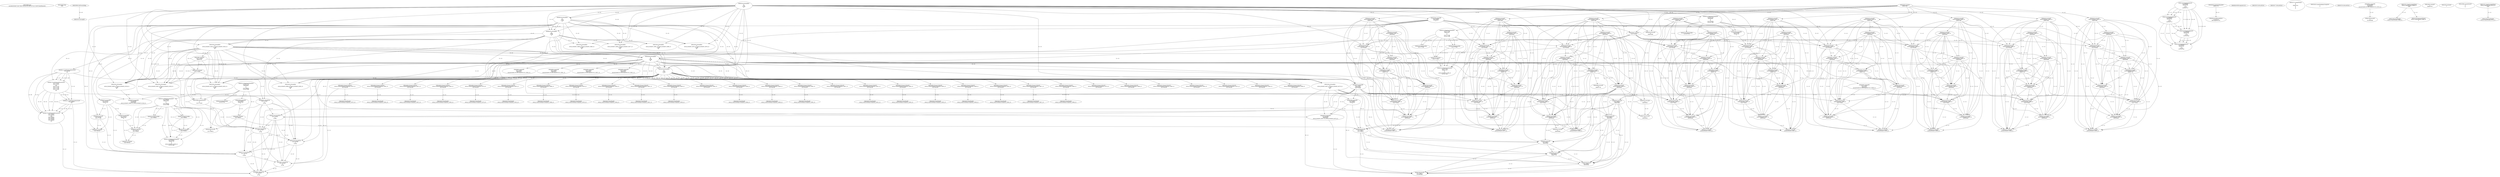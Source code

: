 // Global SCDG with merge call
digraph {
	0 [label="268454688.main
ea24b9d309480754b579b637844cee1b0148912670c47530f076b4bf0fea0405"]
	1 [label="268454699.Sleep
1000"]
	2 [label="268450908.GetProcessHeap
"]
	3 [label="268465424.VirtualAlloc
0
128
12288
4"]
	4 [label="268465190.RegOpenKeyExW
2147483650
268501000
0
131097
2147417172"]
	5 [label="268465489.wsprintfW
3221762048
268500964
0"]
	3 -> 5 [label="(0-->1)"]
	6 [label="268466183.VirtualAlloc
0
1024
12288
4"]
	3 -> 6 [label="(3-->3)"]
	3 -> 6 [label="(4-->4)"]
	7 [label="268466202.VirtualAlloc
0
3596
12288
4"]
	3 -> 7 [label="(3-->3)"]
	6 -> 7 [label="(3-->3)"]
	3 -> 7 [label="(4-->4)"]
	6 -> 7 [label="(4-->4)"]
	8 [label="268466212.GetWindowsDirectoryW
3221770240
256"]
	7 -> 8 [label="(0-->1)"]
	9 [label="268466270.GetVolumeInformationW
3221770240
3221770752
256
3221771776
3221771784
3221771780
3221771264
256"]
	7 -> 9 [label="(0-->1)"]
	8 -> 9 [label="(1-->1)"]
	8 -> 9 [label="(2-->3)"]
	8 -> 9 [label="(2-->8)"]
	10 [label="268465190.RegOpenKeyExW
2147483650
268501632
0
131097
2147417172"]
	4 -> 10 [label="(1-->1)"]
	4 -> 10 [label="(4-->4)"]
	4 -> 10 [label="(5-->5)"]
	11 [label="268466376.wsprintfW
3221766144
268501204
0"]
	6 -> 11 [label="(0-->1)"]
	12 [label="268466397.lstrcatW
3221766144
3221771788"]
	6 -> 12 [label="(0-->1)"]
	11 -> 12 [label="(1-->1)"]
	13 [label="268466409.GetModuleHandleW
268501752"]
	14 [label="268466416.GetProcAddress
270536744
RtlComputeCrc32"]
	13 -> 14 [label="(0-->1)"]
	15 [label="268466432.lstrlenW
3221766144"]
	6 -> 15 [label="(0-->1)"]
	11 -> 15 [label="(1-->1)"]
	12 -> 15 [label="(1-->1)"]
	16 [label="268466449.RtlComputeCrc32
"]
	17 [label="268466481.VirtualFree
3221770240
0
32768"]
	7 -> 17 [label="(0-->1)"]
	8 -> 17 [label="(1-->1)"]
	9 -> 17 [label="(1-->1)"]
	18 [label="268464882.lstrlenW
3221762048"]
	3 -> 18 [label="(0-->1)"]
	5 -> 18 [label="(1-->1)"]
	19 [label="268464893.lstrlenW
268497860"]
	20 [label="268453932.VirtualAlloc
0
retval_lstrlenW_32824_32_retval_lstrlenW_32816_32
12288
64"]
	3 -> 20 [label="(3-->3)"]
	6 -> 20 [label="(3-->3)"]
	7 -> 20 [label="(3-->3)"]
	21 [label="268453967.lstrcpyW
3221774336
268497976"]
	20 -> 21 [label="(0-->1)"]
	22 [label="268453974.lstrlenW
3221774336"]
	20 -> 22 [label="(0-->1)"]
	21 -> 22 [label="(1-->1)"]
	23 [label="268464425.lstrcatW
retval_lstrlenW_32846_32
268497860"]
	19 -> 23 [label="(1-->2)"]
	24 [label="268464433.lstrcatW
retval_lstrlenW_32846_32
268500944"]
	23 -> 24 [label="(1-->1)"]
	25 [label="268464439.lstrcatW
retval_lstrlenW_32846_32
3221762048"]
	23 -> 25 [label="(1-->1)"]
	24 -> 25 [label="(1-->1)"]
	3 -> 25 [label="(0-->2)"]
	5 -> 25 [label="(1-->2)"]
	18 -> 25 [label="(1-->2)"]
	26 [label="268464447.lstrcatW
retval_lstrlenW_32846_32
268500948"]
	23 -> 26 [label="(1-->1)"]
	24 -> 26 [label="(1-->1)"]
	25 -> 26 [label="(1-->1)"]
	27 [label="268464636.VirtualAlloc
0
66
12288
64"]
	3 -> 27 [label="(3-->3)"]
	6 -> 27 [label="(3-->3)"]
	7 -> 27 [label="(3-->3)"]
	20 -> 27 [label="(3-->3)"]
	20 -> 27 [label="(4-->4)"]
	28 [label="268464679.wsprintfW
3221778432
268500964
3221774336"]
	27 -> 28 [label="(0-->1)"]
	5 -> 28 [label="(2-->2)"]
	20 -> 28 [label="(0-->3)"]
	21 -> 28 [label="(1-->3)"]
	22 -> 28 [label="(1-->3)"]
	29 [label="268464692.lstrcatW
retval_lstrlenW_32846_32
268497764"]
	23 -> 29 [label="(1-->1)"]
	24 -> 29 [label="(1-->1)"]
	25 -> 29 [label="(1-->1)"]
	26 -> 29 [label="(1-->1)"]
	30 [label="268464700.lstrcatW
retval_lstrlenW_32846_32
268500944"]
	23 -> 30 [label="(1-->1)"]
	24 -> 30 [label="(1-->1)"]
	25 -> 30 [label="(1-->1)"]
	26 -> 30 [label="(1-->1)"]
	29 -> 30 [label="(1-->1)"]
	24 -> 30 [label="(2-->2)"]
	31 [label="268464706.lstrcatW
retval_lstrlenW_32846_32
3221778432"]
	23 -> 31 [label="(1-->1)"]
	24 -> 31 [label="(1-->1)"]
	25 -> 31 [label="(1-->1)"]
	26 -> 31 [label="(1-->1)"]
	29 -> 31 [label="(1-->1)"]
	30 -> 31 [label="(1-->1)"]
	27 -> 31 [label="(0-->2)"]
	28 -> 31 [label="(1-->2)"]
	32 [label="268464714.lstrcatW
retval_lstrlenW_32846_32
268500948"]
	23 -> 32 [label="(1-->1)"]
	24 -> 32 [label="(1-->1)"]
	25 -> 32 [label="(1-->1)"]
	26 -> 32 [label="(1-->1)"]
	29 -> 32 [label="(1-->1)"]
	30 -> 32 [label="(1-->1)"]
	31 -> 32 [label="(1-->1)"]
	26 -> 32 [label="(2-->2)"]
	33 [label="268464726.VirtualFree
3221778432
0
32768"]
	27 -> 33 [label="(0-->1)"]
	28 -> 33 [label="(1-->1)"]
	31 -> 33 [label="(2-->1)"]
	17 -> 33 [label="(3-->3)"]
	34 [label="268464767.lstrlenW
retval_lstrlenW_32846_32"]
	23 -> 34 [label="(1-->1)"]
	24 -> 34 [label="(1-->1)"]
	25 -> 34 [label="(1-->1)"]
	26 -> 34 [label="(1-->1)"]
	29 -> 34 [label="(1-->1)"]
	30 -> 34 [label="(1-->1)"]
	31 -> 34 [label="(1-->1)"]
	32 -> 34 [label="(1-->1)"]
	35 [label="268453998.CreateMutexW
0
0
3221774336"]
	20 -> 35 [label="(0-->3)"]
	21 -> 35 [label="(1-->3)"]
	22 -> 35 [label="(1-->3)"]
	28 -> 35 [label="(3-->3)"]
	36 [label="268454010.GetLastError
"]
	37 [label="268454017.GetLastError
"]
	38 [label="268454043.VirtualFree
3221774336
0
32768"]
	20 -> 38 [label="(0-->1)"]
	21 -> 38 [label="(1-->1)"]
	22 -> 38 [label="(1-->1)"]
	28 -> 38 [label="(3-->1)"]
	35 -> 38 [label="(3-->1)"]
	17 -> 38 [label="(3-->3)"]
	33 -> 38 [label="(3-->3)"]
	39 [label="268467629.VirtualFree
3221762048
0
32768"]
	3 -> 39 [label="(0-->1)"]
	5 -> 39 [label="(1-->1)"]
	18 -> 39 [label="(1-->1)"]
	25 -> 39 [label="(2-->1)"]
	17 -> 39 [label="(3-->3)"]
	33 -> 39 [label="(3-->3)"]
	38 -> 39 [label="(3-->3)"]
	40 [label="268467737.VirtualFree
3221766144
0
32768"]
	6 -> 40 [label="(0-->1)"]
	11 -> 40 [label="(1-->1)"]
	12 -> 40 [label="(1-->1)"]
	15 -> 40 [label="(1-->1)"]
	17 -> 40 [label="(3-->3)"]
	33 -> 40 [label="(3-->3)"]
	38 -> 40 [label="(3-->3)"]
	39 -> 40 [label="(3-->3)"]
	41 [label="268454737.CreateThread
0
0
268447024
0
0
0"]
	42 [label="268454450.CreateToolhelp32Snapshot
2
0"]
	43 [label="268454476.VirtualAlloc
0
556
12288
4"]
	3 -> 43 [label="(3-->3)"]
	6 -> 43 [label="(3-->3)"]
	7 -> 43 [label="(3-->3)"]
	20 -> 43 [label="(3-->3)"]
	27 -> 43 [label="(3-->3)"]
	3 -> 43 [label="(4-->4)"]
	6 -> 43 [label="(4-->4)"]
	7 -> 43 [label="(4-->4)"]
	44 [label="268454533.lstrcmpiW
"]
	2 -> 44 [label="(0-->0)"]
	45 [label="268454602.Process32NextW
retval_CreateToolhelp32Snapshot_32975_32
3221782528"]
	43 -> 45 [label="(0-->2)"]
	46 [label="268454627.VirtualFree
3221782528
0
32768"]
	43 -> 46 [label="(0-->1)"]
	45 -> 46 [label="(2-->1)"]
	17 -> 46 [label="(3-->3)"]
	33 -> 46 [label="(3-->3)"]
	38 -> 46 [label="(3-->3)"]
	39 -> 46 [label="(3-->3)"]
	40 -> 46 [label="(3-->3)"]
	47 [label="268454634.CloseHandle
retval_CreateToolhelp32Snapshot_32975_32"]
	45 -> 47 [label="(1-->1)"]
	48 [label="268465190.RegOpenKeyExW
2147483650
268501000
0
131097
2147417052"]
	4 -> 48 [label="(1-->1)"]
	10 -> 48 [label="(1-->1)"]
	4 -> 48 [label="(2-->2)"]
	4 -> 48 [label="(4-->4)"]
	10 -> 48 [label="(4-->4)"]
	49 [label="268465223.RegQueryValueExW
2147417376
268500984
0
0
3221786624
2147417068"]
	50 [label="268465239.RegCloseKey
2147417376"]
	49 -> 50 [label="(1-->1)"]
	51 [label="268465489.wsprintfW
3221786624
268501104
0"]
	49 -> 51 [label="(5-->1)"]
	52 [label="268466212.GetWindowsDirectoryW
3221794816
256"]
	8 -> 52 [label="(2-->2)"]
	9 -> 52 [label="(3-->2)"]
	9 -> 52 [label="(8-->2)"]
	53 [label="268466270.GetVolumeInformationW
3221794816
3221795328
256
3221796352
3221796360
3221796356
3221795840
256"]
	52 -> 53 [label="(1-->1)"]
	8 -> 53 [label="(2-->3)"]
	9 -> 53 [label="(3-->3)"]
	9 -> 53 [label="(8-->3)"]
	52 -> 53 [label="(2-->3)"]
	8 -> 53 [label="(2-->8)"]
	9 -> 53 [label="(3-->8)"]
	9 -> 53 [label="(8-->8)"]
	52 -> 53 [label="(2-->8)"]
	54 [label="268465190.RegOpenKeyExW
2147483650
268501632
0
131097
2147417052"]
	4 -> 54 [label="(1-->1)"]
	10 -> 54 [label="(1-->1)"]
	48 -> 54 [label="(1-->1)"]
	10 -> 54 [label="(2-->2)"]
	4 -> 54 [label="(4-->4)"]
	10 -> 54 [label="(4-->4)"]
	48 -> 54 [label="(4-->4)"]
	48 -> 54 [label="(5-->5)"]
	55 [label="268465223.RegQueryValueExW
3221796364
268501592
0
0
3221796364
2147417068"]
	49 -> 55 [label="(6-->6)"]
	56 [label="268465254.GetLastError
"]
	57 [label="268465263.RegCloseKey
3221796364"]
	55 -> 57 [label="(1-->1)"]
	55 -> 57 [label="(5-->1)"]
	58 [label="268466376.wsprintfW
3221790720
268501204
0"]
	11 -> 58 [label="(2-->2)"]
	59 [label="268466397.lstrcatW
3221790720
3221796364"]
	58 -> 59 [label="(1-->1)"]
	55 -> 59 [label="(1-->2)"]
	55 -> 59 [label="(5-->2)"]
	57 -> 59 [label="(1-->2)"]
	60 [label="268466432.lstrlenW
3221790720"]
	58 -> 60 [label="(1-->1)"]
	59 -> 60 [label="(1-->1)"]
	61 [label="268466481.VirtualFree
3221794816
0
32768"]
	52 -> 61 [label="(1-->1)"]
	53 -> 61 [label="(1-->1)"]
	17 -> 61 [label="(3-->3)"]
	33 -> 61 [label="(3-->3)"]
	38 -> 61 [label="(3-->3)"]
	39 -> 61 [label="(3-->3)"]
	40 -> 61 [label="(3-->3)"]
	46 -> 61 [label="(3-->3)"]
	62 [label="268464882.lstrlenW
3221786624"]
	49 -> 62 [label="(5-->1)"]
	51 -> 62 [label="(1-->1)"]
	63 [label="268452641.VirtualAlloc
0
retval_lstrlenW_44940_32_retval_lstrlenW_45148_32
12288
64"]
	3 -> 63 [label="(3-->3)"]
	6 -> 63 [label="(3-->3)"]
	7 -> 63 [label="(3-->3)"]
	20 -> 63 [label="(3-->3)"]
	27 -> 63 [label="(3-->3)"]
	43 -> 63 [label="(3-->3)"]
	20 -> 63 [label="(4-->4)"]
	27 -> 63 [label="(4-->4)"]
	64 [label="268464425.lstrcatW
0
268497860"]
	19 -> 64 [label="(1-->2)"]
	23 -> 64 [label="(2-->2)"]
	65 [label="268464433.lstrcatW
0
268500944"]
	24 -> 65 [label="(2-->2)"]
	30 -> 65 [label="(2-->2)"]
	66 [label="268464439.lstrcatW
0
3221786624"]
	49 -> 66 [label="(5-->2)"]
	51 -> 66 [label="(1-->2)"]
	62 -> 66 [label="(1-->2)"]
	67 [label="268464447.lstrcatW
0
268500948"]
	26 -> 67 [label="(2-->2)"]
	32 -> 67 [label="(2-->2)"]
	68 [label="268464679.wsprintfW
3221803008
268500964
retval_lstrlenW_44940_32_retval_lstrlenW_45148_32"]
	5 -> 68 [label="(2-->2)"]
	28 -> 68 [label="(2-->2)"]
	63 -> 68 [label="(2-->3)"]
	69 [label="268465489.wsprintfW
3221786624
268500964
0"]
	5 -> 69 [label="(2-->2)"]
	28 -> 69 [label="(2-->2)"]
	70 [label="268452641.VirtualAlloc
0
retval_lstrlenW_44457_32_retval_lstrlenW_44276_32
12288
64"]
	3 -> 70 [label="(3-->3)"]
	6 -> 70 [label="(3-->3)"]
	7 -> 70 [label="(3-->3)"]
	20 -> 70 [label="(3-->3)"]
	27 -> 70 [label="(3-->3)"]
	43 -> 70 [label="(3-->3)"]
	20 -> 70 [label="(4-->4)"]
	27 -> 70 [label="(4-->4)"]
	71 [label="268464425.lstrcatW
3221798912
268497860"]
	70 -> 71 [label="(0-->1)"]
	19 -> 71 [label="(1-->2)"]
	23 -> 71 [label="(2-->2)"]
	72 [label="268464433.lstrcatW
3221798912
268500944"]
	70 -> 72 [label="(0-->1)"]
	71 -> 72 [label="(1-->1)"]
	24 -> 72 [label="(2-->2)"]
	30 -> 72 [label="(2-->2)"]
	73 [label="268464439.lstrcatW
3221798912
3221786624"]
	70 -> 73 [label="(0-->1)"]
	71 -> 73 [label="(1-->1)"]
	72 -> 73 [label="(1-->1)"]
	62 -> 73 [label="(1-->2)"]
	69 -> 73 [label="(1-->2)"]
	74 [label="268464447.lstrcatW
3221798912
268500948"]
	70 -> 74 [label="(0-->1)"]
	71 -> 74 [label="(1-->1)"]
	72 -> 74 [label="(1-->1)"]
	73 -> 74 [label="(1-->1)"]
	26 -> 74 [label="(2-->2)"]
	32 -> 74 [label="(2-->2)"]
	75 [label="268464679.wsprintfW
3221803008
268500964
retval_lstrlenW_44457_32_retval_lstrlenW_44276_32"]
	5 -> 75 [label="(2-->2)"]
	28 -> 75 [label="(2-->2)"]
	69 -> 75 [label="(2-->2)"]
	70 -> 75 [label="(2-->3)"]
	76 [label="268464692.lstrcatW
3221798912
268497764"]
	70 -> 76 [label="(0-->1)"]
	71 -> 76 [label="(1-->1)"]
	72 -> 76 [label="(1-->1)"]
	73 -> 76 [label="(1-->1)"]
	74 -> 76 [label="(1-->1)"]
	29 -> 76 [label="(2-->2)"]
	77 [label="268464700.lstrcatW
3221798912
268500944"]
	70 -> 77 [label="(0-->1)"]
	71 -> 77 [label="(1-->1)"]
	72 -> 77 [label="(1-->1)"]
	73 -> 77 [label="(1-->1)"]
	74 -> 77 [label="(1-->1)"]
	76 -> 77 [label="(1-->1)"]
	24 -> 77 [label="(2-->2)"]
	30 -> 77 [label="(2-->2)"]
	72 -> 77 [label="(2-->2)"]
	78 [label="268464706.lstrcatW
3221798912
3221803008"]
	70 -> 78 [label="(0-->1)"]
	71 -> 78 [label="(1-->1)"]
	72 -> 78 [label="(1-->1)"]
	73 -> 78 [label="(1-->1)"]
	74 -> 78 [label="(1-->1)"]
	76 -> 78 [label="(1-->1)"]
	77 -> 78 [label="(1-->1)"]
	75 -> 78 [label="(1-->2)"]
	79 [label="268465239.RegCloseKey
3221796364"]
	55 -> 79 [label="(1-->1)"]
	55 -> 79 [label="(5-->1)"]
	80 [label="268466320.lstrlenW
3221796364"]
	55 -> 80 [label="(1-->1)"]
	55 -> 80 [label="(5-->1)"]
	79 -> 80 [label="(1-->1)"]
	81 [label="268465223.RegQueryValueExW
3221796364
268501728
0
0
retval_lstrlenW_42309_32
2147417068"]
	55 -> 81 [label="(1-->1)"]
	55 -> 81 [label="(5-->1)"]
	79 -> 81 [label="(1-->1)"]
	80 -> 81 [label="(1-->1)"]
	55 -> 81 [label="(6-->6)"]
	82 [label="268452641.VirtualAlloc
0
retval_lstrlenW_45689_32_retval_lstrlenW_45463_32
12288
64"]
	3 -> 82 [label="(3-->3)"]
	6 -> 82 [label="(3-->3)"]
	7 -> 82 [label="(3-->3)"]
	20 -> 82 [label="(3-->3)"]
	27 -> 82 [label="(3-->3)"]
	43 -> 82 [label="(3-->3)"]
	20 -> 82 [label="(4-->4)"]
	27 -> 82 [label="(4-->4)"]
	83 [label="268452641.VirtualAlloc
0
retval_lstrlenW_45467_32_retval_lstrlenW_45246_32
12288
64"]
	3 -> 83 [label="(3-->3)"]
	6 -> 83 [label="(3-->3)"]
	7 -> 83 [label="(3-->3)"]
	20 -> 83 [label="(3-->3)"]
	27 -> 83 [label="(3-->3)"]
	43 -> 83 [label="(3-->3)"]
	20 -> 83 [label="(4-->4)"]
	27 -> 83 [label="(4-->4)"]
	84 [label="268452641.VirtualAlloc
0
retval_lstrlenW_44273_32_retval_lstrlenW_44453_32
12288
64"]
	3 -> 84 [label="(3-->3)"]
	6 -> 84 [label="(3-->3)"]
	7 -> 84 [label="(3-->3)"]
	20 -> 84 [label="(3-->3)"]
	27 -> 84 [label="(3-->3)"]
	43 -> 84 [label="(3-->3)"]
	20 -> 84 [label="(4-->4)"]
	27 -> 84 [label="(4-->4)"]
	85 [label="268464662.wsprintfW
3221803008
268500952
unconstrained_ret_RtlComputeCrc32_43253_32"]
	86 [label="268464692.lstrcatW
0
268497764"]
	29 -> 86 [label="(2-->2)"]
	87 [label="268464700.lstrcatW
0
268500944"]
	24 -> 87 [label="(2-->2)"]
	30 -> 87 [label="(2-->2)"]
	65 -> 87 [label="(2-->2)"]
	88 [label="268464706.lstrcatW
0
3221803008"]
	85 -> 88 [label="(1-->2)"]
	89 [label="268465223.RegQueryValueExW
2147417376
268500984
0
0
3221762048
2147417188"]
	3 -> 89 [label="(0-->5)"]
	90 [label="268465263.RegCloseKey
2147417376"]
	89 -> 90 [label="(1-->1)"]
	91 [label="268465223.RegQueryValueExW
3221771788
268501592
0
0
3221771788
2147417188"]
	89 -> 91 [label="(6-->6)"]
	92 [label="268465239.RegCloseKey
3221771788"]
	91 -> 92 [label="(1-->1)"]
	91 -> 92 [label="(5-->1)"]
	93 [label="268466320.lstrlenW
3221771788"]
	91 -> 93 [label="(1-->1)"]
	91 -> 93 [label="(5-->1)"]
	92 -> 93 [label="(1-->1)"]
	94 [label="268465489.wsprintfW
3221762048
268501104
0"]
	3 -> 94 [label="(0-->1)"]
	89 -> 94 [label="(5-->1)"]
	95 [label="268454501.Process32FirstW
retval_CreateToolhelp32Snapshot_32975_32
3221782528"]
	43 -> 95 [label="(0-->2)"]
	96 [label="268454761.WaitForSingleObject
retval_CreateThread_32968_32
5000"]
	97 [label="268454790.CloseHandle
retval_CreateThread_32968_32"]
	96 -> 97 [label="(1-->1)"]
	98 [label="268454602.Process32NextW
retval_CreateToolhelp32Snapshot_33003_32
3221782528"]
	43 -> 98 [label="(0-->2)"]
	99 [label="268454634.CloseHandle
retval_CreateToolhelp32Snapshot_33003_32"]
	98 -> 99 [label="(1-->1)"]
	100 [label="268454780.TerminateThread
retval_CreateThread_32968_32
0"]
	96 -> 100 [label="(1-->1)"]
	101 [label="268454602.Process32NextW
retval_CreateToolhelp32Snapshot_33009_32
3221782528"]
	43 -> 101 [label="(0-->2)"]
	102 [label="268454634.CloseHandle
retval_CreateToolhelp32Snapshot_33009_32"]
	101 -> 102 [label="(1-->1)"]
	103 [label="268454501.Process32FirstW
retval_CreateToolhelp32Snapshot_33003_32
3221782528"]
	43 -> 103 [label="(0-->2)"]
	104 [label="268454501.Process32FirstW
retval_CreateToolhelp32Snapshot_33009_32
3221782528"]
	43 -> 104 [label="(0-->2)"]
	105 [label="268465263.RegCloseKey
3221771788"]
	91 -> 105 [label="(1-->1)"]
	91 -> 105 [label="(5-->1)"]
	106 [label="268453932.VirtualAlloc
0
retval_lstrlenW_32874_32_retval_lstrlenW_32878_32
12288
64"]
	3 -> 106 [label="(3-->3)"]
	6 -> 106 [label="(3-->3)"]
	7 -> 106 [label="(3-->3)"]
	107 [label="268453967.lstrcpyW
0
268497976"]
	108 [label="268453974.lstrlenW
0"]
	109 [label="268464425.lstrcatW
retval_lstrlenW_32933_32
268497860"]
	19 -> 109 [label="(1-->2)"]
	110 [label="268464433.lstrcatW
retval_lstrlenW_32933_32
268500944"]
	109 -> 110 [label="(1-->1)"]
	111 [label="268464439.lstrcatW
retval_lstrlenW_32933_32
3221762048"]
	109 -> 111 [label="(1-->1)"]
	110 -> 111 [label="(1-->1)"]
	3 -> 111 [label="(0-->2)"]
	18 -> 111 [label="(1-->2)"]
	89 -> 111 [label="(5-->2)"]
	94 -> 111 [label="(1-->2)"]
	112 [label="268464447.lstrcatW
retval_lstrlenW_32933_32
268500948"]
	109 -> 112 [label="(1-->1)"]
	110 -> 112 [label="(1-->1)"]
	111 -> 112 [label="(1-->1)"]
	113 [label="268464692.lstrcatW
retval_lstrlenW_32933_32
268497764"]
	109 -> 113 [label="(1-->1)"]
	110 -> 113 [label="(1-->1)"]
	111 -> 113 [label="(1-->1)"]
	112 -> 113 [label="(1-->1)"]
	114 [label="268464700.lstrcatW
retval_lstrlenW_32933_32
268500944"]
	109 -> 114 [label="(1-->1)"]
	110 -> 114 [label="(1-->1)"]
	111 -> 114 [label="(1-->1)"]
	112 -> 114 [label="(1-->1)"]
	113 -> 114 [label="(1-->1)"]
	110 -> 114 [label="(2-->2)"]
	115 [label="268464706.lstrcatW
retval_lstrlenW_32933_32
3221778432"]
	109 -> 115 [label="(1-->1)"]
	110 -> 115 [label="(1-->1)"]
	111 -> 115 [label="(1-->1)"]
	112 -> 115 [label="(1-->1)"]
	113 -> 115 [label="(1-->1)"]
	114 -> 115 [label="(1-->1)"]
	27 -> 115 [label="(0-->2)"]
	28 -> 115 [label="(1-->2)"]
	116 [label="268464714.lstrcatW
retval_lstrlenW_32933_32
268500948"]
	109 -> 116 [label="(1-->1)"]
	110 -> 116 [label="(1-->1)"]
	111 -> 116 [label="(1-->1)"]
	112 -> 116 [label="(1-->1)"]
	113 -> 116 [label="(1-->1)"]
	114 -> 116 [label="(1-->1)"]
	115 -> 116 [label="(1-->1)"]
	112 -> 116 [label="(2-->2)"]
	117 [label="268464767.lstrlenW
retval_lstrlenW_32933_32"]
	109 -> 117 [label="(1-->1)"]
	110 -> 117 [label="(1-->1)"]
	111 -> 117 [label="(1-->1)"]
	112 -> 117 [label="(1-->1)"]
	113 -> 117 [label="(1-->1)"]
	114 -> 117 [label="(1-->1)"]
	115 -> 117 [label="(1-->1)"]
	116 -> 117 [label="(1-->1)"]
	118 [label="268453998.CreateMutexW
0
0
0"]
	119 [label="268454602.Process32NextW
retval_CreateToolhelp32Snapshot_33842_32
3221782528"]
	43 -> 119 [label="(0-->2)"]
	120 [label="268454634.CloseHandle
retval_CreateToolhelp32Snapshot_33842_32"]
	119 -> 120 [label="(1-->1)"]
	121 [label="268464662.wsprintfW
3221778432
268500952
unconstrained_ret_RtlComputeCrc32_32843_32"]
	27 -> 121 [label="(0-->1)"]
	122 [label="268454602.Process32NextW
retval_CreateToolhelp32Snapshot_33857_32
3221782528"]
	43 -> 122 [label="(0-->2)"]
	123 [label="268454634.CloseHandle
retval_CreateToolhelp32Snapshot_33857_32"]
	122 -> 123 [label="(1-->1)"]
	124 [label="268464425.lstrcatW
retval_lstrlenW_32947_32
268497860"]
	19 -> 124 [label="(1-->2)"]
	125 [label="268464433.lstrcatW
retval_lstrlenW_32947_32
268500944"]
	124 -> 125 [label="(1-->1)"]
	126 [label="268464439.lstrcatW
retval_lstrlenW_32947_32
3221762048"]
	124 -> 126 [label="(1-->1)"]
	125 -> 126 [label="(1-->1)"]
	3 -> 126 [label="(0-->2)"]
	18 -> 126 [label="(1-->2)"]
	89 -> 126 [label="(5-->2)"]
	94 -> 126 [label="(1-->2)"]
	127 [label="268464447.lstrcatW
retval_lstrlenW_32947_32
268500948"]
	124 -> 127 [label="(1-->1)"]
	125 -> 127 [label="(1-->1)"]
	126 -> 127 [label="(1-->1)"]
	128 [label="268464692.lstrcatW
retval_lstrlenW_32947_32
268497764"]
	124 -> 128 [label="(1-->1)"]
	125 -> 128 [label="(1-->1)"]
	126 -> 128 [label="(1-->1)"]
	127 -> 128 [label="(1-->1)"]
	129 [label="268464700.lstrcatW
retval_lstrlenW_32947_32
268500944"]
	124 -> 129 [label="(1-->1)"]
	125 -> 129 [label="(1-->1)"]
	126 -> 129 [label="(1-->1)"]
	127 -> 129 [label="(1-->1)"]
	128 -> 129 [label="(1-->1)"]
	125 -> 129 [label="(2-->2)"]
	130 [label="268464706.lstrcatW
retval_lstrlenW_32947_32
3221778432"]
	124 -> 130 [label="(1-->1)"]
	125 -> 130 [label="(1-->1)"]
	126 -> 130 [label="(1-->1)"]
	127 -> 130 [label="(1-->1)"]
	128 -> 130 [label="(1-->1)"]
	129 -> 130 [label="(1-->1)"]
	27 -> 130 [label="(0-->2)"]
	28 -> 130 [label="(1-->2)"]
	131 [label="268464714.lstrcatW
retval_lstrlenW_32947_32
268500948"]
	124 -> 131 [label="(1-->1)"]
	125 -> 131 [label="(1-->1)"]
	126 -> 131 [label="(1-->1)"]
	127 -> 131 [label="(1-->1)"]
	128 -> 131 [label="(1-->1)"]
	129 -> 131 [label="(1-->1)"]
	130 -> 131 [label="(1-->1)"]
	127 -> 131 [label="(2-->2)"]
	132 [label="268464767.lstrlenW
retval_lstrlenW_32947_32"]
	124 -> 132 [label="(1-->1)"]
	125 -> 132 [label="(1-->1)"]
	126 -> 132 [label="(1-->1)"]
	127 -> 132 [label="(1-->1)"]
	128 -> 132 [label="(1-->1)"]
	129 -> 132 [label="(1-->1)"]
	130 -> 132 [label="(1-->1)"]
	131 -> 132 [label="(1-->1)"]
	133 [label="268454602.Process32NextW
retval_CreateToolhelp32Snapshot_33894_32
3221782528"]
	43 -> 133 [label="(0-->2)"]
	134 [label="268454634.CloseHandle
retval_CreateToolhelp32Snapshot_33894_32"]
	133 -> 134 [label="(1-->1)"]
	135 [label="268454501.Process32FirstW
retval_CreateToolhelp32Snapshot_33842_32
3221782528"]
	43 -> 135 [label="(0-->2)"]
	136 [label="268465223.RegQueryValueExW
3221771788
268501728
0
0
retval_lstrlenW_32789_32
2147417188"]
	91 -> 136 [label="(1-->1)"]
	91 -> 136 [label="(5-->1)"]
	92 -> 136 [label="(1-->1)"]
	93 -> 136 [label="(1-->1)"]
	91 -> 136 [label="(6-->6)"]
	137 [label="268453932.VirtualAlloc
0
retval_lstrlenW_32889_32_retval_lstrlenW_32883_32
12288
64"]
	3 -> 137 [label="(3-->3)"]
	6 -> 137 [label="(3-->3)"]
	7 -> 137 [label="(3-->3)"]
	138 [label="268464425.lstrcatW
retval_lstrlenW_32964_32
268497860"]
	19 -> 138 [label="(1-->2)"]
	139 [label="268464433.lstrcatW
retval_lstrlenW_32964_32
268500944"]
	138 -> 139 [label="(1-->1)"]
	140 [label="268464439.lstrcatW
retval_lstrlenW_32964_32
3221762048"]
	138 -> 140 [label="(1-->1)"]
	139 -> 140 [label="(1-->1)"]
	3 -> 140 [label="(0-->2)"]
	5 -> 140 [label="(1-->2)"]
	18 -> 140 [label="(1-->2)"]
	141 [label="268464447.lstrcatW
retval_lstrlenW_32964_32
268500948"]
	138 -> 141 [label="(1-->1)"]
	139 -> 141 [label="(1-->1)"]
	140 -> 141 [label="(1-->1)"]
	142 [label="268464692.lstrcatW
retval_lstrlenW_32964_32
268497764"]
	138 -> 142 [label="(1-->1)"]
	139 -> 142 [label="(1-->1)"]
	140 -> 142 [label="(1-->1)"]
	141 -> 142 [label="(1-->1)"]
	143 [label="268464700.lstrcatW
retval_lstrlenW_32964_32
268500944"]
	138 -> 143 [label="(1-->1)"]
	139 -> 143 [label="(1-->1)"]
	140 -> 143 [label="(1-->1)"]
	141 -> 143 [label="(1-->1)"]
	142 -> 143 [label="(1-->1)"]
	139 -> 143 [label="(2-->2)"]
	144 [label="268464706.lstrcatW
retval_lstrlenW_32964_32
3221778432"]
	138 -> 144 [label="(1-->1)"]
	139 -> 144 [label="(1-->1)"]
	140 -> 144 [label="(1-->1)"]
	141 -> 144 [label="(1-->1)"]
	142 -> 144 [label="(1-->1)"]
	143 -> 144 [label="(1-->1)"]
	27 -> 144 [label="(0-->2)"]
	28 -> 144 [label="(1-->2)"]
	145 [label="268464714.lstrcatW
retval_lstrlenW_32964_32
268500948"]
	138 -> 145 [label="(1-->1)"]
	139 -> 145 [label="(1-->1)"]
	140 -> 145 [label="(1-->1)"]
	141 -> 145 [label="(1-->1)"]
	142 -> 145 [label="(1-->1)"]
	143 -> 145 [label="(1-->1)"]
	144 -> 145 [label="(1-->1)"]
	141 -> 145 [label="(2-->2)"]
	146 [label="268464767.lstrlenW
retval_lstrlenW_32964_32"]
	138 -> 146 [label="(1-->1)"]
	139 -> 146 [label="(1-->1)"]
	140 -> 146 [label="(1-->1)"]
	141 -> 146 [label="(1-->1)"]
	142 -> 146 [label="(1-->1)"]
	143 -> 146 [label="(1-->1)"]
	144 -> 146 [label="(1-->1)"]
	145 -> 146 [label="(1-->1)"]
	147 [label="268454602.Process32NextW
retval_CreateToolhelp32Snapshot_33942_32
3221782528"]
	43 -> 147 [label="(0-->2)"]
	148 [label="268454634.CloseHandle
retval_CreateToolhelp32Snapshot_33942_32"]
	147 -> 148 [label="(1-->1)"]
	149 [label="268453932.VirtualAlloc
0
retval_lstrlenW_32884_32_retval_lstrlenW_32877_32
12288
64"]
	3 -> 149 [label="(3-->3)"]
	6 -> 149 [label="(3-->3)"]
	7 -> 149 [label="(3-->3)"]
	150 [label="268464425.lstrcatW
retval_lstrlenW_32954_32
268497860"]
	19 -> 150 [label="(1-->2)"]
	151 [label="268464433.lstrcatW
retval_lstrlenW_32954_32
268500944"]
	150 -> 151 [label="(1-->1)"]
	152 [label="268464439.lstrcatW
retval_lstrlenW_32954_32
3221762048"]
	150 -> 152 [label="(1-->1)"]
	151 -> 152 [label="(1-->1)"]
	3 -> 152 [label="(0-->2)"]
	5 -> 152 [label="(1-->2)"]
	18 -> 152 [label="(1-->2)"]
	89 -> 152 [label="(5-->2)"]
	153 [label="268464447.lstrcatW
retval_lstrlenW_32954_32
268500948"]
	150 -> 153 [label="(1-->1)"]
	151 -> 153 [label="(1-->1)"]
	152 -> 153 [label="(1-->1)"]
	154 [label="268464662.wsprintfW
3221778432
268500952
unconstrained_ret_RtlComputeCrc32_32840_32"]
	27 -> 154 [label="(0-->1)"]
	155 [label="268464692.lstrcatW
retval_lstrlenW_32954_32
268497764"]
	150 -> 155 [label="(1-->1)"]
	151 -> 155 [label="(1-->1)"]
	152 -> 155 [label="(1-->1)"]
	153 -> 155 [label="(1-->1)"]
	156 [label="268464700.lstrcatW
retval_lstrlenW_32954_32
268500944"]
	150 -> 156 [label="(1-->1)"]
	151 -> 156 [label="(1-->1)"]
	152 -> 156 [label="(1-->1)"]
	153 -> 156 [label="(1-->1)"]
	155 -> 156 [label="(1-->1)"]
	151 -> 156 [label="(2-->2)"]
	157 [label="268464706.lstrcatW
retval_lstrlenW_32954_32
3221778432"]
	150 -> 157 [label="(1-->1)"]
	151 -> 157 [label="(1-->1)"]
	152 -> 157 [label="(1-->1)"]
	153 -> 157 [label="(1-->1)"]
	155 -> 157 [label="(1-->1)"]
	156 -> 157 [label="(1-->1)"]
	27 -> 157 [label="(0-->2)"]
	154 -> 157 [label="(1-->2)"]
	158 [label="268464714.lstrcatW
retval_lstrlenW_32954_32
268500948"]
	150 -> 158 [label="(1-->1)"]
	151 -> 158 [label="(1-->1)"]
	152 -> 158 [label="(1-->1)"]
	153 -> 158 [label="(1-->1)"]
	155 -> 158 [label="(1-->1)"]
	156 -> 158 [label="(1-->1)"]
	157 -> 158 [label="(1-->1)"]
	153 -> 158 [label="(2-->2)"]
	159 [label="268464767.lstrlenW
retval_lstrlenW_32954_32"]
	150 -> 159 [label="(1-->1)"]
	151 -> 159 [label="(1-->1)"]
	152 -> 159 [label="(1-->1)"]
	153 -> 159 [label="(1-->1)"]
	155 -> 159 [label="(1-->1)"]
	156 -> 159 [label="(1-->1)"]
	157 -> 159 [label="(1-->1)"]
	158 -> 159 [label="(1-->1)"]
	160 [label="268454602.Process32NextW
retval_CreateToolhelp32Snapshot_33937_32
3221782528"]
	43 -> 160 [label="(0-->2)"]
	161 [label="268454634.CloseHandle
retval_CreateToolhelp32Snapshot_33937_32"]
	160 -> 161 [label="(1-->1)"]
	162 [label="268453932.VirtualAlloc
0
retval_lstrlenW_32891_32_retval_lstrlenW_32886_32
12288
64"]
	3 -> 162 [label="(3-->3)"]
	6 -> 162 [label="(3-->3)"]
	7 -> 162 [label="(3-->3)"]
	163 [label="268464425.lstrcatW
retval_lstrlenW_32955_32
268497860"]
	19 -> 163 [label="(1-->2)"]
	164 [label="268464433.lstrcatW
retval_lstrlenW_32955_32
268500944"]
	163 -> 164 [label="(1-->1)"]
	165 [label="268464439.lstrcatW
retval_lstrlenW_32955_32
3221762048"]
	163 -> 165 [label="(1-->1)"]
	164 -> 165 [label="(1-->1)"]
	3 -> 165 [label="(0-->2)"]
	5 -> 165 [label="(1-->2)"]
	18 -> 165 [label="(1-->2)"]
	166 [label="268464447.lstrcatW
retval_lstrlenW_32955_32
268500948"]
	163 -> 166 [label="(1-->1)"]
	164 -> 166 [label="(1-->1)"]
	165 -> 166 [label="(1-->1)"]
	167 [label="268464692.lstrcatW
retval_lstrlenW_32955_32
268497764"]
	163 -> 167 [label="(1-->1)"]
	164 -> 167 [label="(1-->1)"]
	165 -> 167 [label="(1-->1)"]
	166 -> 167 [label="(1-->1)"]
	168 [label="268464700.lstrcatW
retval_lstrlenW_32955_32
268500944"]
	163 -> 168 [label="(1-->1)"]
	164 -> 168 [label="(1-->1)"]
	165 -> 168 [label="(1-->1)"]
	166 -> 168 [label="(1-->1)"]
	167 -> 168 [label="(1-->1)"]
	164 -> 168 [label="(2-->2)"]
	169 [label="268464706.lstrcatW
retval_lstrlenW_32955_32
3221778432"]
	163 -> 169 [label="(1-->1)"]
	164 -> 169 [label="(1-->1)"]
	165 -> 169 [label="(1-->1)"]
	166 -> 169 [label="(1-->1)"]
	167 -> 169 [label="(1-->1)"]
	168 -> 169 [label="(1-->1)"]
	27 -> 169 [label="(0-->2)"]
	28 -> 169 [label="(1-->2)"]
	170 [label="268464714.lstrcatW
retval_lstrlenW_32955_32
268500948"]
	163 -> 170 [label="(1-->1)"]
	164 -> 170 [label="(1-->1)"]
	165 -> 170 [label="(1-->1)"]
	166 -> 170 [label="(1-->1)"]
	167 -> 170 [label="(1-->1)"]
	168 -> 170 [label="(1-->1)"]
	169 -> 170 [label="(1-->1)"]
	166 -> 170 [label="(2-->2)"]
	171 [label="268464767.lstrlenW
retval_lstrlenW_32955_32"]
	163 -> 171 [label="(1-->1)"]
	164 -> 171 [label="(1-->1)"]
	165 -> 171 [label="(1-->1)"]
	166 -> 171 [label="(1-->1)"]
	167 -> 171 [label="(1-->1)"]
	168 -> 171 [label="(1-->1)"]
	169 -> 171 [label="(1-->1)"]
	170 -> 171 [label="(1-->1)"]
	172 [label="268454602.Process32NextW
retval_CreateToolhelp32Snapshot_33903_32
3221782528"]
	43 -> 172 [label="(0-->2)"]
	173 [label="268454634.CloseHandle
retval_CreateToolhelp32Snapshot_33903_32"]
	172 -> 173 [label="(1-->1)"]
	174 [label="268454501.Process32FirstW
retval_CreateToolhelp32Snapshot_33857_32
3221782528"]
	43 -> 174 [label="(0-->2)"]
	175 [label="268464662.wsprintfW
3221778432
268500952
unconstrained_ret_RtlComputeCrc32_32801_32"]
	27 -> 175 [label="(0-->1)"]
	176 [label="268454602.Process32NextW
retval_CreateToolhelp32Snapshot_33279_32
3221782528"]
	43 -> 176 [label="(0-->2)"]
	177 [label="268454634.CloseHandle
retval_CreateToolhelp32Snapshot_33279_32"]
	176 -> 177 [label="(1-->1)"]
	178 [label="268454602.Process32NextW
retval_CreateToolhelp32Snapshot_33923_32
3221782528"]
	43 -> 178 [label="(0-->2)"]
	179 [label="268454634.CloseHandle
retval_CreateToolhelp32Snapshot_33923_32"]
	178 -> 179 [label="(1-->1)"]
	180 [label="268464425.lstrcatW
retval_lstrlenW_32963_32
268497860"]
	19 -> 180 [label="(1-->2)"]
	181 [label="268464433.lstrcatW
retval_lstrlenW_32963_32
268500944"]
	180 -> 181 [label="(1-->1)"]
	182 [label="268464439.lstrcatW
retval_lstrlenW_32963_32
3221762048"]
	180 -> 182 [label="(1-->1)"]
	181 -> 182 [label="(1-->1)"]
	3 -> 182 [label="(0-->2)"]
	5 -> 182 [label="(1-->2)"]
	18 -> 182 [label="(1-->2)"]
	89 -> 182 [label="(5-->2)"]
	183 [label="268464447.lstrcatW
retval_lstrlenW_32963_32
268500948"]
	180 -> 183 [label="(1-->1)"]
	181 -> 183 [label="(1-->1)"]
	182 -> 183 [label="(1-->1)"]
	184 [label="268464692.lstrcatW
retval_lstrlenW_32963_32
268497764"]
	180 -> 184 [label="(1-->1)"]
	181 -> 184 [label="(1-->1)"]
	182 -> 184 [label="(1-->1)"]
	183 -> 184 [label="(1-->1)"]
	185 [label="268464700.lstrcatW
retval_lstrlenW_32963_32
268500944"]
	180 -> 185 [label="(1-->1)"]
	181 -> 185 [label="(1-->1)"]
	182 -> 185 [label="(1-->1)"]
	183 -> 185 [label="(1-->1)"]
	184 -> 185 [label="(1-->1)"]
	181 -> 185 [label="(2-->2)"]
	186 [label="268464706.lstrcatW
retval_lstrlenW_32963_32
3221778432"]
	180 -> 186 [label="(1-->1)"]
	181 -> 186 [label="(1-->1)"]
	182 -> 186 [label="(1-->1)"]
	183 -> 186 [label="(1-->1)"]
	184 -> 186 [label="(1-->1)"]
	185 -> 186 [label="(1-->1)"]
	27 -> 186 [label="(0-->2)"]
	154 -> 186 [label="(1-->2)"]
	187 [label="268464714.lstrcatW
retval_lstrlenW_32963_32
268500948"]
	180 -> 187 [label="(1-->1)"]
	181 -> 187 [label="(1-->1)"]
	182 -> 187 [label="(1-->1)"]
	183 -> 187 [label="(1-->1)"]
	184 -> 187 [label="(1-->1)"]
	185 -> 187 [label="(1-->1)"]
	186 -> 187 [label="(1-->1)"]
	183 -> 187 [label="(2-->2)"]
	188 [label="268464767.lstrlenW
retval_lstrlenW_32963_32"]
	180 -> 188 [label="(1-->1)"]
	181 -> 188 [label="(1-->1)"]
	182 -> 188 [label="(1-->1)"]
	183 -> 188 [label="(1-->1)"]
	184 -> 188 [label="(1-->1)"]
	185 -> 188 [label="(1-->1)"]
	186 -> 188 [label="(1-->1)"]
	187 -> 188 [label="(1-->1)"]
	189 [label="268454602.Process32NextW
retval_CreateToolhelp32Snapshot_33980_32
3221782528"]
	43 -> 189 [label="(0-->2)"]
	190 [label="268454634.CloseHandle
retval_CreateToolhelp32Snapshot_33980_32"]
	189 -> 190 [label="(1-->1)"]
	191 [label="268464662.wsprintfW
3221778432
268500952
unconstrained_ret_RtlComputeCrc32_32857_32"]
	27 -> 191 [label="(0-->1)"]
	192 [label="268454602.Process32NextW
retval_CreateToolhelp32Snapshot_33976_32
3221782528"]
	43 -> 192 [label="(0-->2)"]
	193 [label="268454634.CloseHandle
retval_CreateToolhelp32Snapshot_33976_32"]
	192 -> 193 [label="(1-->1)"]
	194 [label="268464662.wsprintfW
3221778432
268500952
unconstrained_ret_RtlComputeCrc32_32847_32"]
	27 -> 194 [label="(0-->1)"]
	195 [label="268454602.Process32NextW
retval_CreateToolhelp32Snapshot_33944_32
3221782528"]
	43 -> 195 [label="(0-->2)"]
	196 [label="268454634.CloseHandle
retval_CreateToolhelp32Snapshot_33944_32"]
	195 -> 196 [label="(1-->1)"]
	197 [label="268464425.lstrcatW
retval_lstrlenW_32967_32
268497860"]
	19 -> 197 [label="(1-->2)"]
	198 [label="268464433.lstrcatW
retval_lstrlenW_32967_32
268500944"]
	197 -> 198 [label="(1-->1)"]
	199 [label="268464439.lstrcatW
retval_lstrlenW_32967_32
3221762048"]
	197 -> 199 [label="(1-->1)"]
	198 -> 199 [label="(1-->1)"]
	3 -> 199 [label="(0-->2)"]
	5 -> 199 [label="(1-->2)"]
	18 -> 199 [label="(1-->2)"]
	200 [label="268464447.lstrcatW
retval_lstrlenW_32967_32
268500948"]
	197 -> 200 [label="(1-->1)"]
	198 -> 200 [label="(1-->1)"]
	199 -> 200 [label="(1-->1)"]
	201 [label="268464692.lstrcatW
retval_lstrlenW_32967_32
268497764"]
	197 -> 201 [label="(1-->1)"]
	198 -> 201 [label="(1-->1)"]
	199 -> 201 [label="(1-->1)"]
	200 -> 201 [label="(1-->1)"]
	202 [label="268464700.lstrcatW
retval_lstrlenW_32967_32
268500944"]
	197 -> 202 [label="(1-->1)"]
	198 -> 202 [label="(1-->1)"]
	199 -> 202 [label="(1-->1)"]
	200 -> 202 [label="(1-->1)"]
	201 -> 202 [label="(1-->1)"]
	198 -> 202 [label="(2-->2)"]
	203 [label="268464706.lstrcatW
retval_lstrlenW_32967_32
3221778432"]
	197 -> 203 [label="(1-->1)"]
	198 -> 203 [label="(1-->1)"]
	199 -> 203 [label="(1-->1)"]
	200 -> 203 [label="(1-->1)"]
	201 -> 203 [label="(1-->1)"]
	202 -> 203 [label="(1-->1)"]
	27 -> 203 [label="(0-->2)"]
	28 -> 203 [label="(1-->2)"]
	204 [label="268464714.lstrcatW
retval_lstrlenW_32967_32
268500948"]
	197 -> 204 [label="(1-->1)"]
	198 -> 204 [label="(1-->1)"]
	199 -> 204 [label="(1-->1)"]
	200 -> 204 [label="(1-->1)"]
	201 -> 204 [label="(1-->1)"]
	202 -> 204 [label="(1-->1)"]
	203 -> 204 [label="(1-->1)"]
	200 -> 204 [label="(2-->2)"]
	205 [label="268464767.lstrlenW
retval_lstrlenW_32967_32"]
	197 -> 205 [label="(1-->1)"]
	198 -> 205 [label="(1-->1)"]
	199 -> 205 [label="(1-->1)"]
	200 -> 205 [label="(1-->1)"]
	201 -> 205 [label="(1-->1)"]
	202 -> 205 [label="(1-->1)"]
	203 -> 205 [label="(1-->1)"]
	204 -> 205 [label="(1-->1)"]
	206 [label="268454602.Process32NextW
retval_CreateToolhelp32Snapshot_33947_32
3221782528"]
	43 -> 206 [label="(0-->2)"]
	207 [label="268454634.CloseHandle
retval_CreateToolhelp32Snapshot_33947_32"]
	206 -> 207 [label="(1-->1)"]
	208 [label="268454602.Process32NextW
retval_CreateToolhelp32Snapshot_33950_32
3221782528"]
	43 -> 208 [label="(0-->2)"]
	209 [label="268454634.CloseHandle
retval_CreateToolhelp32Snapshot_33950_32"]
	208 -> 209 [label="(1-->1)"]
	210 [label="268454501.Process32FirstW
retval_CreateToolhelp32Snapshot_33279_32
3221782528"]
	43 -> 210 [label="(0-->2)"]
	211 [label="268454602.Process32NextW
retval_CreateToolhelp32Snapshot_33946_32
3221782528"]
	43 -> 211 [label="(0-->2)"]
	212 [label="268454634.CloseHandle
retval_CreateToolhelp32Snapshot_33946_32"]
	211 -> 212 [label="(1-->1)"]
	213 [label="268464425.lstrcatW
retval_lstrlenW_32971_32
268497860"]
	19 -> 213 [label="(1-->2)"]
	214 [label="268464433.lstrcatW
retval_lstrlenW_32971_32
268500944"]
	213 -> 214 [label="(1-->1)"]
	215 [label="268464439.lstrcatW
retval_lstrlenW_32971_32
3221762048"]
	213 -> 215 [label="(1-->1)"]
	214 -> 215 [label="(1-->1)"]
	3 -> 215 [label="(0-->2)"]
	5 -> 215 [label="(1-->2)"]
	18 -> 215 [label="(1-->2)"]
	216 [label="268464447.lstrcatW
retval_lstrlenW_32971_32
268500948"]
	213 -> 216 [label="(1-->1)"]
	214 -> 216 [label="(1-->1)"]
	215 -> 216 [label="(1-->1)"]
	217 [label="268464692.lstrcatW
retval_lstrlenW_32971_32
268497764"]
	213 -> 217 [label="(1-->1)"]
	214 -> 217 [label="(1-->1)"]
	215 -> 217 [label="(1-->1)"]
	216 -> 217 [label="(1-->1)"]
	218 [label="268464700.lstrcatW
retval_lstrlenW_32971_32
268500944"]
	213 -> 218 [label="(1-->1)"]
	214 -> 218 [label="(1-->1)"]
	215 -> 218 [label="(1-->1)"]
	216 -> 218 [label="(1-->1)"]
	217 -> 218 [label="(1-->1)"]
	214 -> 218 [label="(2-->2)"]
	219 [label="268464706.lstrcatW
retval_lstrlenW_32971_32
3221778432"]
	213 -> 219 [label="(1-->1)"]
	214 -> 219 [label="(1-->1)"]
	215 -> 219 [label="(1-->1)"]
	216 -> 219 [label="(1-->1)"]
	217 -> 219 [label="(1-->1)"]
	218 -> 219 [label="(1-->1)"]
	27 -> 219 [label="(0-->2)"]
	28 -> 219 [label="(1-->2)"]
	220 [label="268464714.lstrcatW
retval_lstrlenW_32971_32
268500948"]
	213 -> 220 [label="(1-->1)"]
	214 -> 220 [label="(1-->1)"]
	215 -> 220 [label="(1-->1)"]
	216 -> 220 [label="(1-->1)"]
	217 -> 220 [label="(1-->1)"]
	218 -> 220 [label="(1-->1)"]
	219 -> 220 [label="(1-->1)"]
	216 -> 220 [label="(2-->2)"]
	221 [label="268464767.lstrlenW
retval_lstrlenW_32971_32"]
	213 -> 221 [label="(1-->1)"]
	214 -> 221 [label="(1-->1)"]
	215 -> 221 [label="(1-->1)"]
	216 -> 221 [label="(1-->1)"]
	217 -> 221 [label="(1-->1)"]
	218 -> 221 [label="(1-->1)"]
	219 -> 221 [label="(1-->1)"]
	220 -> 221 [label="(1-->1)"]
	222 [label="268454602.Process32NextW
retval_CreateToolhelp32Snapshot_34000_32
3221782528"]
	43 -> 222 [label="(0-->2)"]
	223 [label="268454634.CloseHandle
retval_CreateToolhelp32Snapshot_34000_32"]
	222 -> 223 [label="(1-->1)"]
	224 [label="268454501.Process32FirstW
retval_CreateToolhelp32Snapshot_33894_32
3221782528"]
	43 -> 224 [label="(0-->2)"]
	225 [label="268454501.Process32FirstW
retval_CreateToolhelp32Snapshot_33903_32
3221782528"]
	43 -> 225 [label="(0-->2)"]
	226 [label="268454761.WaitForSingleObject
retval_CreateThread_33752_32
5000"]
	227 [label="268454790.CloseHandle
retval_CreateThread_33752_32"]
	226 -> 227 [label="(1-->1)"]
	228 [label="268454602.Process32NextW
retval_CreateToolhelp32Snapshot_33992_32
3221782528"]
	43 -> 228 [label="(0-->2)"]
	229 [label="268454634.CloseHandle
retval_CreateToolhelp32Snapshot_33992_32"]
	228 -> 229 [label="(1-->1)"]
	230 [label="268454602.Process32NextW
retval_CreateToolhelp32Snapshot_34031_32
3221782528"]
	43 -> 230 [label="(0-->2)"]
	231 [label="268454634.CloseHandle
retval_CreateToolhelp32Snapshot_34031_32"]
	230 -> 231 [label="(1-->1)"]
	232 [label="268454501.Process32FirstW
retval_CreateToolhelp32Snapshot_33923_32
3221782528"]
	43 -> 232 [label="(0-->2)"]
	233 [label="268454602.Process32NextW
retval_CreateToolhelp32Snapshot_34005_32
3221782528"]
	43 -> 233 [label="(0-->2)"]
	234 [label="268454634.CloseHandle
retval_CreateToolhelp32Snapshot_34005_32"]
	233 -> 234 [label="(1-->1)"]
}
